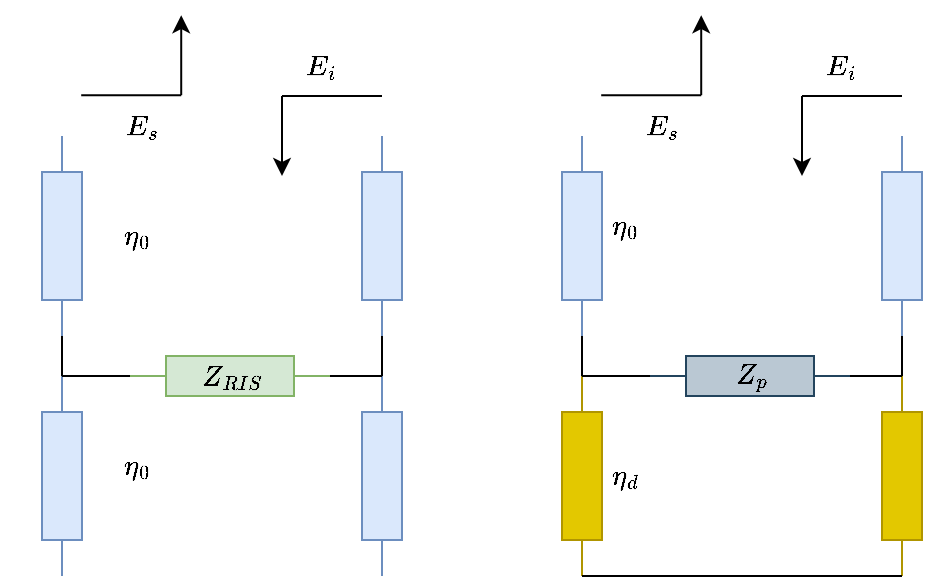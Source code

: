 <mxfile version="26.0.16">
  <diagram name="Página-1" id="1xIRyRh4iRE5aBQNl5tr">
    <mxGraphModel grid="1" page="1" gridSize="10" guides="1" tooltips="1" connect="1" arrows="1" fold="1" pageScale="1" pageWidth="827" pageHeight="1169" math="1" shadow="0">
      <root>
        <mxCell id="0" />
        <mxCell id="1" parent="0" />
        <mxCell id="ZQA3wwWxL-3Idx1iSvBM-1" value="&lt;span style=&quot;white-space: pre;&quot;&gt;&#x9;&lt;/span&gt;" style="pointerEvents=1;verticalLabelPosition=bottom;shadow=0;dashed=0;align=center;html=1;verticalAlign=top;shape=mxgraph.electrical.resistors.resistor_1;rotation=90;fillColor=#dae8fc;strokeColor=#6c8ebf;" vertex="1" parent="1">
          <mxGeometry x="-290" y="160" width="100" height="20" as="geometry" />
        </mxCell>
        <mxCell id="VY9G5zSrZEhaTL2IFppu-1" value="&lt;span style=&quot;white-space: pre;&quot;&gt;&#x9;&lt;/span&gt;" style="pointerEvents=1;verticalLabelPosition=bottom;shadow=0;dashed=0;align=center;html=1;verticalAlign=top;shape=mxgraph.electrical.resistors.resistor_1;rotation=90;fillColor=#dae8fc;strokeColor=#6c8ebf;" vertex="1" parent="1">
          <mxGeometry x="-130" y="160" width="100" height="20" as="geometry" />
        </mxCell>
        <mxCell id="VY9G5zSrZEhaTL2IFppu-2" value="&lt;span style=&quot;white-space: pre;&quot;&gt;&#x9;&lt;/span&gt;" style="pointerEvents=1;verticalLabelPosition=bottom;shadow=0;dashed=0;align=center;html=1;verticalAlign=top;shape=mxgraph.electrical.resistors.resistor_1;rotation=90;fillColor=#dae8fc;strokeColor=#6c8ebf;" vertex="1" parent="1">
          <mxGeometry x="-290" y="280" width="100" height="20" as="geometry" />
        </mxCell>
        <mxCell id="VY9G5zSrZEhaTL2IFppu-3" value="&lt;span style=&quot;white-space: pre;&quot;&gt;&#x9;&lt;/span&gt;" style="pointerEvents=1;verticalLabelPosition=bottom;shadow=0;dashed=0;align=center;html=1;verticalAlign=top;shape=mxgraph.electrical.resistors.resistor_1;rotation=90;fillColor=#dae8fc;strokeColor=#6c8ebf;" vertex="1" parent="1">
          <mxGeometry x="-130" y="280" width="100" height="20" as="geometry" />
        </mxCell>
        <mxCell id="VY9G5zSrZEhaTL2IFppu-5" value="&lt;span style=&quot;white-space: pre;&quot;&gt;&#x9;&lt;/span&gt;" style="pointerEvents=1;verticalLabelPosition=bottom;shadow=0;dashed=0;align=center;html=1;verticalAlign=top;shape=mxgraph.electrical.resistors.resistor_1;rotation=-180;fillColor=#d5e8d4;strokeColor=#82b366;" vertex="1" parent="1">
          <mxGeometry x="-206" y="230" width="100" height="20" as="geometry" />
        </mxCell>
        <mxCell id="VY9G5zSrZEhaTL2IFppu-6" value="" style="endArrow=none;html=1;rounded=0;entryX=1;entryY=0.5;entryDx=0;entryDy=0;entryPerimeter=0;exitX=0;exitY=0.5;exitDx=0;exitDy=0;exitPerimeter=0;" edge="1" parent="1" source="VY9G5zSrZEhaTL2IFppu-3" target="VY9G5zSrZEhaTL2IFppu-1">
          <mxGeometry width="50" height="50" relative="1" as="geometry">
            <mxPoint x="-180" y="320" as="sourcePoint" />
            <mxPoint x="-130" y="270" as="targetPoint" />
          </mxGeometry>
        </mxCell>
        <mxCell id="VY9G5zSrZEhaTL2IFppu-11" value="" style="endArrow=none;html=1;rounded=0;exitX=0;exitY=0.5;exitDx=0;exitDy=0;exitPerimeter=0;entryX=0;entryY=0.5;entryDx=0;entryDy=0;entryPerimeter=0;" edge="1" parent="1" source="VY9G5zSrZEhaTL2IFppu-5" target="VY9G5zSrZEhaTL2IFppu-3">
          <mxGeometry width="50" height="50" relative="1" as="geometry">
            <mxPoint x="-120" y="270" as="sourcePoint" />
            <mxPoint x="-70" y="220" as="targetPoint" />
          </mxGeometry>
        </mxCell>
        <mxCell id="VY9G5zSrZEhaTL2IFppu-12" value="" style="endArrow=none;html=1;rounded=0;entryX=0;entryY=0.5;entryDx=0;entryDy=0;entryPerimeter=0;exitX=1;exitY=0.5;exitDx=0;exitDy=0;exitPerimeter=0;" edge="1" parent="1" source="ZQA3wwWxL-3Idx1iSvBM-1" target="VY9G5zSrZEhaTL2IFppu-2">
          <mxGeometry width="50" height="50" relative="1" as="geometry">
            <mxPoint x="-300" y="260" as="sourcePoint" />
            <mxPoint x="-250" y="210" as="targetPoint" />
          </mxGeometry>
        </mxCell>
        <mxCell id="VY9G5zSrZEhaTL2IFppu-13" value="" style="endArrow=none;html=1;rounded=0;entryX=1;entryY=0.5;entryDx=0;entryDy=0;entryPerimeter=0;exitX=0;exitY=0.5;exitDx=0;exitDy=0;exitPerimeter=0;" edge="1" parent="1" source="VY9G5zSrZEhaTL2IFppu-2" target="VY9G5zSrZEhaTL2IFppu-5">
          <mxGeometry width="50" height="50" relative="1" as="geometry">
            <mxPoint x="-250" y="280" as="sourcePoint" />
            <mxPoint x="-200" y="230" as="targetPoint" />
          </mxGeometry>
        </mxCell>
        <mxCell id="nPWJXk-B_UrNQ5ypHHTN-2" value="" style="endArrow=classic;html=1;rounded=0;" edge="1" parent="1">
          <mxGeometry width="50" height="50" relative="1" as="geometry">
            <mxPoint x="-130" y="100" as="sourcePoint" />
            <mxPoint x="-130" y="140" as="targetPoint" />
          </mxGeometry>
        </mxCell>
        <mxCell id="nPWJXk-B_UrNQ5ypHHTN-3" value="" style="endArrow=none;html=1;rounded=0;" edge="1" parent="1">
          <mxGeometry width="50" height="50" relative="1" as="geometry">
            <mxPoint x="-130" y="100" as="sourcePoint" />
            <mxPoint x="-80" y="100" as="targetPoint" />
          </mxGeometry>
        </mxCell>
        <mxCell id="nPWJXk-B_UrNQ5ypHHTN-4" value="$$E_{i}$$" style="text;html=1;align=center;verticalAlign=middle;whiteSpace=wrap;rounded=0;flipV=1;" vertex="1" parent="1">
          <mxGeometry x="-140" y="70" width="60" height="30" as="geometry" />
        </mxCell>
        <mxCell id="nPWJXk-B_UrNQ5ypHHTN-5" value="$$Z_{RIS}$$" style="text;html=1;align=center;verticalAlign=middle;whiteSpace=wrap;rounded=0;" vertex="1" parent="1">
          <mxGeometry x="-183" y="225" width="56" height="30" as="geometry" />
        </mxCell>
        <mxCell id="nPWJXk-B_UrNQ5ypHHTN-7" value="" style="endArrow=classic;html=1;rounded=0;" edge="1" parent="1">
          <mxGeometry width="50" height="50" relative="1" as="geometry">
            <mxPoint x="-180.396" y="99.6" as="sourcePoint" />
            <mxPoint x="-180.396" y="59.6" as="targetPoint" />
          </mxGeometry>
        </mxCell>
        <mxCell id="nPWJXk-B_UrNQ5ypHHTN-8" value="" style="endArrow=none;html=1;rounded=0;" edge="1" parent="1">
          <mxGeometry width="50" height="50" relative="1" as="geometry">
            <mxPoint x="-180.4" y="99.6" as="sourcePoint" />
            <mxPoint x="-230.4" y="99.6" as="targetPoint" />
          </mxGeometry>
        </mxCell>
        <mxCell id="nPWJXk-B_UrNQ5ypHHTN-10" value="$$E_{s}$$" style="text;html=1;align=center;verticalAlign=middle;whiteSpace=wrap;rounded=0;flipV=1;" vertex="1" parent="1">
          <mxGeometry x="-230" y="100" width="60" height="30" as="geometry" />
        </mxCell>
        <mxCell id="nPWJXk-B_UrNQ5ypHHTN-13" value="&lt;span style=&quot;white-space: pre;&quot;&gt;&#x9;&lt;/span&gt;" style="pointerEvents=1;verticalLabelPosition=bottom;shadow=0;dashed=0;align=center;html=1;verticalAlign=top;shape=mxgraph.electrical.resistors.resistor_1;rotation=90;fillColor=#dae8fc;strokeColor=#6c8ebf;" vertex="1" parent="1">
          <mxGeometry x="-30" y="160" width="100" height="20" as="geometry" />
        </mxCell>
        <mxCell id="nPWJXk-B_UrNQ5ypHHTN-14" value="&lt;span style=&quot;white-space: pre;&quot;&gt;&#x9;&lt;/span&gt;" style="pointerEvents=1;verticalLabelPosition=bottom;shadow=0;dashed=0;align=center;html=1;verticalAlign=top;shape=mxgraph.electrical.resistors.resistor_1;rotation=90;fillColor=#dae8fc;strokeColor=#6c8ebf;" vertex="1" parent="1">
          <mxGeometry x="130" y="160" width="100" height="20" as="geometry" />
        </mxCell>
        <mxCell id="nPWJXk-B_UrNQ5ypHHTN-15" value="&lt;span style=&quot;white-space: pre;&quot;&gt;&#x9;&lt;/span&gt;" style="pointerEvents=1;verticalLabelPosition=bottom;shadow=0;dashed=0;align=center;html=1;verticalAlign=top;shape=mxgraph.electrical.resistors.resistor_1;rotation=90;fillColor=#e3c800;strokeColor=#B09500;fontColor=#000000;" vertex="1" parent="1">
          <mxGeometry x="-30" y="280" width="100" height="20" as="geometry" />
        </mxCell>
        <mxCell id="nPWJXk-B_UrNQ5ypHHTN-16" value="&lt;span style=&quot;white-space: pre;&quot;&gt;&#x9;&lt;/span&gt;" style="pointerEvents=1;verticalLabelPosition=bottom;shadow=0;dashed=0;align=center;html=1;verticalAlign=top;shape=mxgraph.electrical.resistors.resistor_1;rotation=90;fillColor=#e3c800;strokeColor=#B09500;fontColor=#000000;" vertex="1" parent="1">
          <mxGeometry x="130" y="280" width="100" height="20" as="geometry" />
        </mxCell>
        <mxCell id="nPWJXk-B_UrNQ5ypHHTN-17" value="&lt;span style=&quot;white-space: pre;&quot;&gt;&#x9;&lt;/span&gt;" style="pointerEvents=1;verticalLabelPosition=bottom;shadow=0;dashed=0;align=center;html=1;verticalAlign=top;shape=mxgraph.electrical.resistors.resistor_1;rotation=-180;fillColor=#bac8d3;strokeColor=#23445d;" vertex="1" parent="1">
          <mxGeometry x="54" y="230" width="100" height="20" as="geometry" />
        </mxCell>
        <mxCell id="nPWJXk-B_UrNQ5ypHHTN-18" value="" style="endArrow=none;html=1;rounded=0;entryX=1;entryY=0.5;entryDx=0;entryDy=0;entryPerimeter=0;exitX=0;exitY=0.5;exitDx=0;exitDy=0;exitPerimeter=0;" edge="1" parent="1" source="nPWJXk-B_UrNQ5ypHHTN-16" target="nPWJXk-B_UrNQ5ypHHTN-14">
          <mxGeometry width="50" height="50" relative="1" as="geometry">
            <mxPoint x="80" y="320" as="sourcePoint" />
            <mxPoint x="130" y="270" as="targetPoint" />
          </mxGeometry>
        </mxCell>
        <mxCell id="nPWJXk-B_UrNQ5ypHHTN-19" value="" style="endArrow=none;html=1;rounded=0;exitX=0;exitY=0.5;exitDx=0;exitDy=0;exitPerimeter=0;entryX=0;entryY=0.5;entryDx=0;entryDy=0;entryPerimeter=0;" edge="1" parent="1" source="nPWJXk-B_UrNQ5ypHHTN-17" target="nPWJXk-B_UrNQ5ypHHTN-16">
          <mxGeometry width="50" height="50" relative="1" as="geometry">
            <mxPoint x="140" y="270" as="sourcePoint" />
            <mxPoint x="190" y="220" as="targetPoint" />
          </mxGeometry>
        </mxCell>
        <mxCell id="nPWJXk-B_UrNQ5ypHHTN-20" value="" style="endArrow=none;html=1;rounded=0;entryX=0;entryY=0.5;entryDx=0;entryDy=0;entryPerimeter=0;exitX=1;exitY=0.5;exitDx=0;exitDy=0;exitPerimeter=0;" edge="1" parent="1" source="nPWJXk-B_UrNQ5ypHHTN-13" target="nPWJXk-B_UrNQ5ypHHTN-15">
          <mxGeometry width="50" height="50" relative="1" as="geometry">
            <mxPoint x="-40" y="260" as="sourcePoint" />
            <mxPoint x="10" y="210" as="targetPoint" />
          </mxGeometry>
        </mxCell>
        <mxCell id="nPWJXk-B_UrNQ5ypHHTN-21" value="" style="endArrow=none;html=1;rounded=0;entryX=1;entryY=0.5;entryDx=0;entryDy=0;entryPerimeter=0;exitX=0;exitY=0.5;exitDx=0;exitDy=0;exitPerimeter=0;" edge="1" parent="1" source="nPWJXk-B_UrNQ5ypHHTN-15" target="nPWJXk-B_UrNQ5ypHHTN-17">
          <mxGeometry width="50" height="50" relative="1" as="geometry">
            <mxPoint x="10" y="280" as="sourcePoint" />
            <mxPoint x="60" y="230" as="targetPoint" />
          </mxGeometry>
        </mxCell>
        <mxCell id="nPWJXk-B_UrNQ5ypHHTN-22" value="" style="endArrow=classic;html=1;rounded=0;" edge="1" parent="1">
          <mxGeometry width="50" height="50" relative="1" as="geometry">
            <mxPoint x="130" y="100" as="sourcePoint" />
            <mxPoint x="130" y="140" as="targetPoint" />
          </mxGeometry>
        </mxCell>
        <mxCell id="nPWJXk-B_UrNQ5ypHHTN-23" value="" style="endArrow=none;html=1;rounded=0;" edge="1" parent="1">
          <mxGeometry width="50" height="50" relative="1" as="geometry">
            <mxPoint x="130" y="100" as="sourcePoint" />
            <mxPoint x="180" y="100" as="targetPoint" />
          </mxGeometry>
        </mxCell>
        <mxCell id="nPWJXk-B_UrNQ5ypHHTN-24" value="$$E_{i}$$" style="text;html=1;align=center;verticalAlign=middle;whiteSpace=wrap;rounded=0;flipV=1;" vertex="1" parent="1">
          <mxGeometry x="120" y="70" width="60" height="30" as="geometry" />
        </mxCell>
        <mxCell id="nPWJXk-B_UrNQ5ypHHTN-25" value="$$Z_{p}$$" style="text;html=1;align=center;verticalAlign=middle;whiteSpace=wrap;rounded=0;" vertex="1" parent="1">
          <mxGeometry x="77" y="225" width="56" height="30" as="geometry" />
        </mxCell>
        <mxCell id="nPWJXk-B_UrNQ5ypHHTN-26" value="" style="endArrow=classic;html=1;rounded=0;" edge="1" parent="1">
          <mxGeometry width="50" height="50" relative="1" as="geometry">
            <mxPoint x="79.604" y="99.6" as="sourcePoint" />
            <mxPoint x="79.604" y="59.6" as="targetPoint" />
          </mxGeometry>
        </mxCell>
        <mxCell id="nPWJXk-B_UrNQ5ypHHTN-27" value="" style="endArrow=none;html=1;rounded=0;" edge="1" parent="1">
          <mxGeometry width="50" height="50" relative="1" as="geometry">
            <mxPoint x="79.6" y="99.6" as="sourcePoint" />
            <mxPoint x="29.6" y="99.6" as="targetPoint" />
          </mxGeometry>
        </mxCell>
        <mxCell id="nPWJXk-B_UrNQ5ypHHTN-28" value="$$E_{s}$$" style="text;html=1;align=center;verticalAlign=middle;whiteSpace=wrap;rounded=0;flipV=1;" vertex="1" parent="1">
          <mxGeometry x="30" y="100" width="60" height="30" as="geometry" />
        </mxCell>
        <mxCell id="nPWJXk-B_UrNQ5ypHHTN-29" value="" style="endArrow=none;html=1;rounded=0;exitX=1;exitY=0.5;exitDx=0;exitDy=0;exitPerimeter=0;entryX=1;entryY=0.5;entryDx=0;entryDy=0;entryPerimeter=0;" edge="1" parent="1" source="nPWJXk-B_UrNQ5ypHHTN-15" target="nPWJXk-B_UrNQ5ypHHTN-16">
          <mxGeometry width="50" height="50" relative="1" as="geometry">
            <mxPoint x="170" y="310" as="sourcePoint" />
            <mxPoint x="220" y="260" as="targetPoint" />
          </mxGeometry>
        </mxCell>
        <mxCell id="nPWJXk-B_UrNQ5ypHHTN-30" value="$$\eta_{0}$$" style="text;html=1;align=center;verticalAlign=middle;whiteSpace=wrap;rounded=0;" vertex="1" parent="1">
          <mxGeometry x="14" y="150" width="56" height="30" as="geometry" />
        </mxCell>
        <mxCell id="nPWJXk-B_UrNQ5ypHHTN-31" value="$$\eta_{d}$$" style="text;html=1;align=center;verticalAlign=middle;whiteSpace=wrap;rounded=0;" vertex="1" parent="1">
          <mxGeometry x="14" y="275" width="56" height="30" as="geometry" />
        </mxCell>
        <mxCell id="nPWJXk-B_UrNQ5ypHHTN-33" value="$$\eta_{0}$$" style="text;html=1;align=center;verticalAlign=middle;whiteSpace=wrap;rounded=0;" vertex="1" parent="1">
          <mxGeometry x="-230" y="155" width="56" height="30" as="geometry" />
        </mxCell>
        <mxCell id="nPWJXk-B_UrNQ5ypHHTN-35" value="$$\eta_{0}$$" style="text;html=1;align=center;verticalAlign=middle;whiteSpace=wrap;rounded=0;" vertex="1" parent="1">
          <mxGeometry x="-230" y="270" width="56" height="30" as="geometry" />
        </mxCell>
      </root>
    </mxGraphModel>
  </diagram>
</mxfile>
